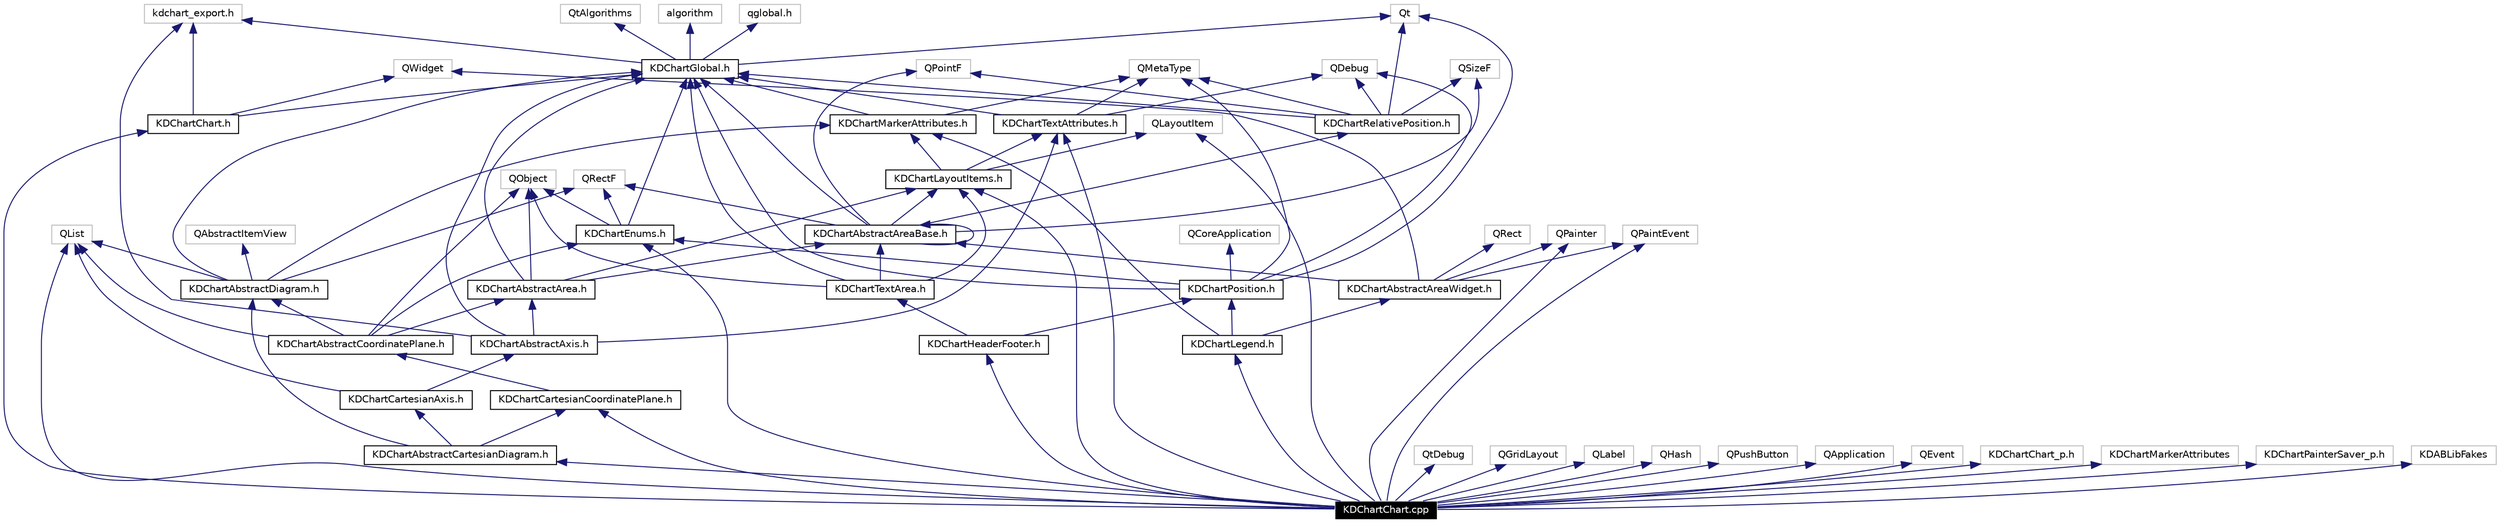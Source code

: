 digraph G
{
  edge [fontname="Helvetica",fontsize=10,labelfontname="Helvetica",labelfontsize=10];
  node [fontname="Helvetica",fontsize=10,shape=record];
  Node1285 [label="KDChartChart.cpp",height=0.2,width=0.4,color="white", fillcolor="black", style="filled" fontcolor="white"];
  Node1286 -> Node1285 [dir=back,color="midnightblue",fontsize=10,style="solid",fontname="Helvetica"];
  Node1286 [label="QList",height=0.2,width=0.4,color="grey75"];
  Node1287 -> Node1285 [dir=back,color="midnightblue",fontsize=10,style="solid",fontname="Helvetica"];
  Node1287 [label="QtDebug",height=0.2,width=0.4,color="grey75"];
  Node1288 -> Node1285 [dir=back,color="midnightblue",fontsize=10,style="solid",fontname="Helvetica"];
  Node1288 [label="QGridLayout",height=0.2,width=0.4,color="grey75"];
  Node1289 -> Node1285 [dir=back,color="midnightblue",fontsize=10,style="solid",fontname="Helvetica"];
  Node1289 [label="QLabel",height=0.2,width=0.4,color="grey75"];
  Node1290 -> Node1285 [dir=back,color="midnightblue",fontsize=10,style="solid",fontname="Helvetica"];
  Node1290 [label="QHash",height=0.2,width=0.4,color="grey75"];
  Node1291 -> Node1285 [dir=back,color="midnightblue",fontsize=10,style="solid",fontname="Helvetica"];
  Node1291 [label="QPainter",height=0.2,width=0.4,color="grey75"];
  Node1292 -> Node1285 [dir=back,color="midnightblue",fontsize=10,style="solid",fontname="Helvetica"];
  Node1292 [label="QPaintEvent",height=0.2,width=0.4,color="grey75"];
  Node1293 -> Node1285 [dir=back,color="midnightblue",fontsize=10,style="solid",fontname="Helvetica"];
  Node1293 [label="QLayoutItem",height=0.2,width=0.4,color="grey75"];
  Node1294 -> Node1285 [dir=back,color="midnightblue",fontsize=10,style="solid",fontname="Helvetica"];
  Node1294 [label="QPushButton",height=0.2,width=0.4,color="grey75"];
  Node1295 -> Node1285 [dir=back,color="midnightblue",fontsize=10,style="solid",fontname="Helvetica"];
  Node1295 [label="QApplication",height=0.2,width=0.4,color="grey75"];
  Node1296 -> Node1285 [dir=back,color="midnightblue",fontsize=10,style="solid",fontname="Helvetica"];
  Node1296 [label="QEvent",height=0.2,width=0.4,color="grey75"];
  Node1297 -> Node1285 [dir=back,color="midnightblue",fontsize=10,style="solid",fontname="Helvetica"];
  Node1297 [label="KDChartChart.h",height=0.2,width=0.4,color="black",URL="$_k_d_chart_chart_8h.html"];
  Node1298 -> Node1297 [dir=back,color="midnightblue",fontsize=10,style="solid",fontname="Helvetica"];
  Node1298 [label="QWidget",height=0.2,width=0.4,color="grey75"];
  Node1299 -> Node1297 [dir=back,color="midnightblue",fontsize=10,style="solid",fontname="Helvetica"];
  Node1299 [label="kdchart_export.h",height=0.2,width=0.4,color="grey75"];
  Node1300 -> Node1297 [dir=back,color="midnightblue",fontsize=10,style="solid",fontname="Helvetica"];
  Node1300 [label="KDChartGlobal.h",height=0.2,width=0.4,color="black",URL="$_k_d_chart_global_8h.html"];
  Node1301 -> Node1300 [dir=back,color="midnightblue",fontsize=10,style="solid",fontname="Helvetica"];
  Node1301 [label="qglobal.h",height=0.2,width=0.4,color="grey75"];
  Node1299 -> Node1300 [dir=back,color="midnightblue",fontsize=10,style="solid",fontname="Helvetica"];
  Node1302 -> Node1300 [dir=back,color="midnightblue",fontsize=10,style="solid",fontname="Helvetica"];
  Node1302 [label="QtAlgorithms",height=0.2,width=0.4,color="grey75"];
  Node1303 -> Node1300 [dir=back,color="midnightblue",fontsize=10,style="solid",fontname="Helvetica"];
  Node1303 [label="algorithm",height=0.2,width=0.4,color="grey75"];
  Node1304 -> Node1300 [dir=back,color="midnightblue",fontsize=10,style="solid",fontname="Helvetica"];
  Node1304 [label="Qt",height=0.2,width=0.4,color="grey75"];
  Node1305 -> Node1285 [dir=back,color="midnightblue",fontsize=10,style="solid",fontname="Helvetica"];
  Node1305 [label="KDChartChart_p.h",height=0.2,width=0.4,color="grey75"];
  Node1306 -> Node1285 [dir=back,color="midnightblue",fontsize=10,style="solid",fontname="Helvetica"];
  Node1306 [label="KDChartCartesianCoordinatePlane.h",height=0.2,width=0.4,color="black",URL="$_k_d_chart_cartesian_coordinate_plane_8h.html"];
  Node1307 -> Node1306 [dir=back,color="midnightblue",fontsize=10,style="solid",fontname="Helvetica"];
  Node1307 [label="KDChartAbstractCoordinatePlane.h",height=0.2,width=0.4,color="black",URL="$_k_d_chart_abstract_coordinate_plane_8h.html"];
  Node1308 -> Node1307 [dir=back,color="midnightblue",fontsize=10,style="solid",fontname="Helvetica"];
  Node1308 [label="QObject",height=0.2,width=0.4,color="grey75"];
  Node1286 -> Node1307 [dir=back,color="midnightblue",fontsize=10,style="solid",fontname="Helvetica"];
  Node1309 -> Node1307 [dir=back,color="midnightblue",fontsize=10,style="solid",fontname="Helvetica"];
  Node1309 [label="KDChartAbstractArea.h",height=0.2,width=0.4,color="black",URL="$_k_d_chart_abstract_area_8h.html"];
  Node1308 -> Node1309 [dir=back,color="midnightblue",fontsize=10,style="solid",fontname="Helvetica"];
  Node1300 -> Node1309 [dir=back,color="midnightblue",fontsize=10,style="solid",fontname="Helvetica"];
  Node1310 -> Node1309 [dir=back,color="midnightblue",fontsize=10,style="solid",fontname="Helvetica"];
  Node1310 [label="KDChartAbstractAreaBase.h",height=0.2,width=0.4,color="black",URL="$_k_d_chart_abstract_area_base_8h.html"];
  Node1311 -> Node1310 [dir=back,color="midnightblue",fontsize=10,style="solid",fontname="Helvetica"];
  Node1311 [label="QPointF",height=0.2,width=0.4,color="grey75"];
  Node1312 -> Node1310 [dir=back,color="midnightblue",fontsize=10,style="solid",fontname="Helvetica"];
  Node1312 [label="QSizeF",height=0.2,width=0.4,color="grey75"];
  Node1313 -> Node1310 [dir=back,color="midnightblue",fontsize=10,style="solid",fontname="Helvetica"];
  Node1313 [label="QRectF",height=0.2,width=0.4,color="grey75"];
  Node1300 -> Node1310 [dir=back,color="midnightblue",fontsize=10,style="solid",fontname="Helvetica"];
  Node1314 -> Node1310 [dir=back,color="midnightblue",fontsize=10,style="solid",fontname="Helvetica"];
  Node1314 [label="KDChartLayoutItems.h",height=0.2,width=0.4,color="black",URL="$_k_d_chart_layout_items_8h.html"];
  Node1293 -> Node1314 [dir=back,color="midnightblue",fontsize=10,style="solid",fontname="Helvetica"];
  Node1320 -> Node1314 [dir=back,color="midnightblue",fontsize=10,style="solid",fontname="Helvetica"];
  Node1320 [label="KDChartTextAttributes.h",height=0.2,width=0.4,color="black",URL="$_k_d_chart_text_attributes_8h.html"];
  Node1321 -> Node1320 [dir=back,color="midnightblue",fontsize=10,style="solid",fontname="Helvetica"];
  Node1321 [label="QDebug",height=0.2,width=0.4,color="grey75"];
  Node1322 -> Node1320 [dir=back,color="midnightblue",fontsize=10,style="solid",fontname="Helvetica"];
  Node1322 [label="QMetaType",height=0.2,width=0.4,color="grey75"];
  Node1300 -> Node1320 [dir=back,color="midnightblue",fontsize=10,style="solid",fontname="Helvetica"];
  Node1327 -> Node1314 [dir=back,color="midnightblue",fontsize=10,style="solid",fontname="Helvetica"];
  Node1327 [label="KDChartMarkerAttributes.h",height=0.2,width=0.4,color="black",URL="$_k_d_chart_marker_attributes_8h.html"];
  Node1322 -> Node1327 [dir=back,color="midnightblue",fontsize=10,style="solid",fontname="Helvetica"];
  Node1300 -> Node1327 [dir=back,color="midnightblue",fontsize=10,style="solid",fontname="Helvetica"];
  Node1328 -> Node1310 [dir=back,color="midnightblue",fontsize=10,style="solid",fontname="Helvetica"];
  Node1328 [label="KDChartRelativePosition.h",height=0.2,width=0.4,color="black",URL="$_k_d_chart_relative_position_8h.html"];
  Node1321 -> Node1328 [dir=back,color="midnightblue",fontsize=10,style="solid",fontname="Helvetica"];
  Node1322 -> Node1328 [dir=back,color="midnightblue",fontsize=10,style="solid",fontname="Helvetica"];
  Node1304 -> Node1328 [dir=back,color="midnightblue",fontsize=10,style="solid",fontname="Helvetica"];
  Node1311 -> Node1328 [dir=back,color="midnightblue",fontsize=10,style="solid",fontname="Helvetica"];
  Node1312 -> Node1328 [dir=back,color="midnightblue",fontsize=10,style="solid",fontname="Helvetica"];
  Node1300 -> Node1328 [dir=back,color="midnightblue",fontsize=10,style="solid",fontname="Helvetica"];
  Node1310 -> Node1310 [dir=back,color="midnightblue",fontsize=10,style="solid",fontname="Helvetica"];
  Node1314 -> Node1309 [dir=back,color="midnightblue",fontsize=10,style="solid",fontname="Helvetica"];
  Node1329 -> Node1307 [dir=back,color="midnightblue",fontsize=10,style="solid",fontname="Helvetica"];
  Node1329 [label="KDChartAbstractDiagram.h",height=0.2,width=0.4,color="black",URL="$_k_d_chart_abstract_diagram_8h.html"];
  Node1286 -> Node1329 [dir=back,color="midnightblue",fontsize=10,style="solid",fontname="Helvetica"];
  Node1313 -> Node1329 [dir=back,color="midnightblue",fontsize=10,style="solid",fontname="Helvetica"];
  Node1330 -> Node1329 [dir=back,color="midnightblue",fontsize=10,style="solid",fontname="Helvetica"];
  Node1330 [label="QAbstractItemView",height=0.2,width=0.4,color="grey75"];
  Node1300 -> Node1329 [dir=back,color="midnightblue",fontsize=10,style="solid",fontname="Helvetica"];
  Node1327 -> Node1329 [dir=back,color="midnightblue",fontsize=10,style="solid",fontname="Helvetica"];
  Node1325 -> Node1307 [dir=back,color="midnightblue",fontsize=10,style="solid",fontname="Helvetica"];
  Node1325 [label="KDChartEnums.h",height=0.2,width=0.4,color="black",URL="$_k_d_chart_enums_8h.html"];
  Node1300 -> Node1325 [dir=back,color="midnightblue",fontsize=10,style="solid",fontname="Helvetica"];
  Node1313 -> Node1325 [dir=back,color="midnightblue",fontsize=10,style="solid",fontname="Helvetica"];
  Node1308 -> Node1325 [dir=back,color="midnightblue",fontsize=10,style="solid",fontname="Helvetica"];
  Node1331 -> Node1285 [dir=back,color="midnightblue",fontsize=10,style="solid",fontname="Helvetica"];
  Node1331 [label="KDChartAbstractCartesianDiagram.h",height=0.2,width=0.4,color="black",URL="$_k_d_chart_abstract_cartesian_diagram_8h.html"];
  Node1306 -> Node1331 [dir=back,color="midnightblue",fontsize=10,style="solid",fontname="Helvetica"];
  Node1329 -> Node1331 [dir=back,color="midnightblue",fontsize=10,style="solid",fontname="Helvetica"];
  Node1332 -> Node1331 [dir=back,color="midnightblue",fontsize=10,style="solid",fontname="Helvetica"];
  Node1332 [label="KDChartCartesianAxis.h",height=0.2,width=0.4,color="black",URL="$_k_d_chart_cartesian_axis_8h.html"];
  Node1286 -> Node1332 [dir=back,color="midnightblue",fontsize=10,style="solid",fontname="Helvetica"];
  Node1333 -> Node1332 [dir=back,color="midnightblue",fontsize=10,style="solid",fontname="Helvetica"];
  Node1333 [label="KDChartAbstractAxis.h",height=0.2,width=0.4,color="black",URL="$_k_d_chart_abstract_axis_8h.html"];
  Node1299 -> Node1333 [dir=back,color="midnightblue",fontsize=10,style="solid",fontname="Helvetica"];
  Node1300 -> Node1333 [dir=back,color="midnightblue",fontsize=10,style="solid",fontname="Helvetica"];
  Node1309 -> Node1333 [dir=back,color="midnightblue",fontsize=10,style="solid",fontname="Helvetica"];
  Node1320 -> Node1333 [dir=back,color="midnightblue",fontsize=10,style="solid",fontname="Helvetica"];
  Node1334 -> Node1285 [dir=back,color="midnightblue",fontsize=10,style="solid",fontname="Helvetica"];
  Node1334 [label="KDChartHeaderFooter.h",height=0.2,width=0.4,color="black",URL="$_k_d_chart_header_footer_8h.html"];
  Node1335 -> Node1334 [dir=back,color="midnightblue",fontsize=10,style="solid",fontname="Helvetica"];
  Node1335 [label="KDChartTextArea.h",height=0.2,width=0.4,color="black",URL="$_k_d_chart_text_area_8h.html"];
  Node1308 -> Node1335 [dir=back,color="midnightblue",fontsize=10,style="solid",fontname="Helvetica"];
  Node1300 -> Node1335 [dir=back,color="midnightblue",fontsize=10,style="solid",fontname="Helvetica"];
  Node1310 -> Node1335 [dir=back,color="midnightblue",fontsize=10,style="solid",fontname="Helvetica"];
  Node1314 -> Node1335 [dir=back,color="midnightblue",fontsize=10,style="solid",fontname="Helvetica"];
  Node1336 -> Node1334 [dir=back,color="midnightblue",fontsize=10,style="solid",fontname="Helvetica"];
  Node1336 [label="KDChartPosition.h",height=0.2,width=0.4,color="black",URL="$_k_d_chart_position_8h.html"];
  Node1321 -> Node1336 [dir=back,color="midnightblue",fontsize=10,style="solid",fontname="Helvetica"];
  Node1304 -> Node1336 [dir=back,color="midnightblue",fontsize=10,style="solid",fontname="Helvetica"];
  Node1322 -> Node1336 [dir=back,color="midnightblue",fontsize=10,style="solid",fontname="Helvetica"];
  Node1337 -> Node1336 [dir=back,color="midnightblue",fontsize=10,style="solid",fontname="Helvetica"];
  Node1337 [label="QCoreApplication",height=0.2,width=0.4,color="grey75"];
  Node1300 -> Node1336 [dir=back,color="midnightblue",fontsize=10,style="solid",fontname="Helvetica"];
  Node1325 -> Node1336 [dir=back,color="midnightblue",fontsize=10,style="solid",fontname="Helvetica"];
  Node1325 -> Node1285 [dir=back,color="midnightblue",fontsize=10,style="solid",fontname="Helvetica"];
  Node1338 -> Node1285 [dir=back,color="midnightblue",fontsize=10,style="solid",fontname="Helvetica"];
  Node1338 [label="KDChartLegend.h",height=0.2,width=0.4,color="black",URL="$_k_d_chart_legend_8h.html"];
  Node1339 -> Node1338 [dir=back,color="midnightblue",fontsize=10,style="solid",fontname="Helvetica"];
  Node1339 [label="KDChartAbstractAreaWidget.h",height=0.2,width=0.4,color="black",URL="$_k_d_chart_abstract_area_widget_8h.html"];
  Node1298 -> Node1339 [dir=back,color="midnightblue",fontsize=10,style="solid",fontname="Helvetica"];
  Node1292 -> Node1339 [dir=back,color="midnightblue",fontsize=10,style="solid",fontname="Helvetica"];
  Node1291 -> Node1339 [dir=back,color="midnightblue",fontsize=10,style="solid",fontname="Helvetica"];
  Node1340 -> Node1339 [dir=back,color="midnightblue",fontsize=10,style="solid",fontname="Helvetica"];
  Node1340 [label="QRect",height=0.2,width=0.4,color="grey75"];
  Node1310 -> Node1339 [dir=back,color="midnightblue",fontsize=10,style="solid",fontname="Helvetica"];
  Node1336 -> Node1338 [dir=back,color="midnightblue",fontsize=10,style="solid",fontname="Helvetica"];
  Node1327 -> Node1338 [dir=back,color="midnightblue",fontsize=10,style="solid",fontname="Helvetica"];
  Node1314 -> Node1285 [dir=back,color="midnightblue",fontsize=10,style="solid",fontname="Helvetica"];
  Node1320 -> Node1285 [dir=back,color="midnightblue",fontsize=10,style="solid",fontname="Helvetica"];
  Node1341 -> Node1285 [dir=back,color="midnightblue",fontsize=10,style="solid",fontname="Helvetica"];
  Node1341 [label="KDChartMarkerAttributes",height=0.2,width=0.4,color="grey75"];
  Node1342 -> Node1285 [dir=back,color="midnightblue",fontsize=10,style="solid",fontname="Helvetica"];
  Node1342 [label="KDChartPainterSaver_p.h",height=0.2,width=0.4,color="grey75"];
  Node1343 -> Node1285 [dir=back,color="midnightblue",fontsize=10,style="solid",fontname="Helvetica"];
  Node1343 [label="KDABLibFakes",height=0.2,width=0.4,color="grey75"];
}
